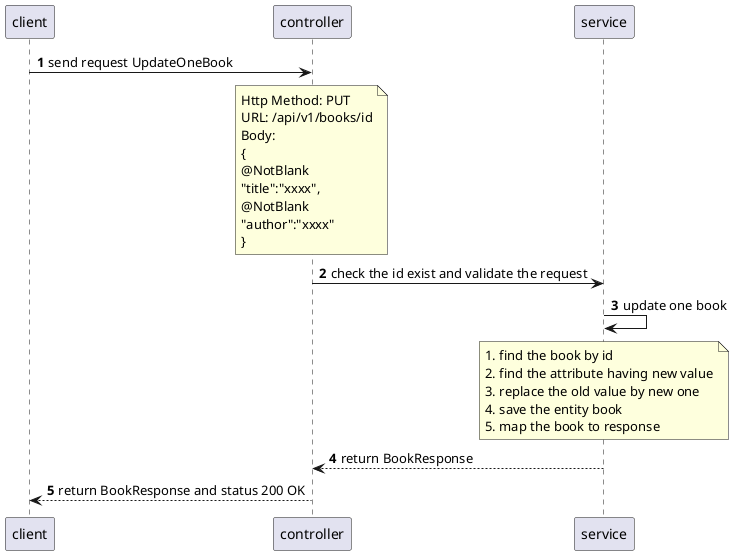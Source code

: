 @startuml
'https://plantuml.com/sequence-diagram

autonumber
client -> controller: send request UpdateOneBook
note over controller
Http Method: PUT
URL: /api/v1/books/id
Body:
{
@NotBlank
"title":"xxxx",
@NotBlank
"author":"xxxx"
}
end note
controller-> service: check the id exist and validate the request
service-> service: update one book
note over service
1. find the book by id
2. find the attribute having new value
3. replace the old value by new one
4. save the entity book
5. map the book to response
end note
service-->controller: return BookResponse
controller--> client: return BookResponse and status 200 OK
@enduml